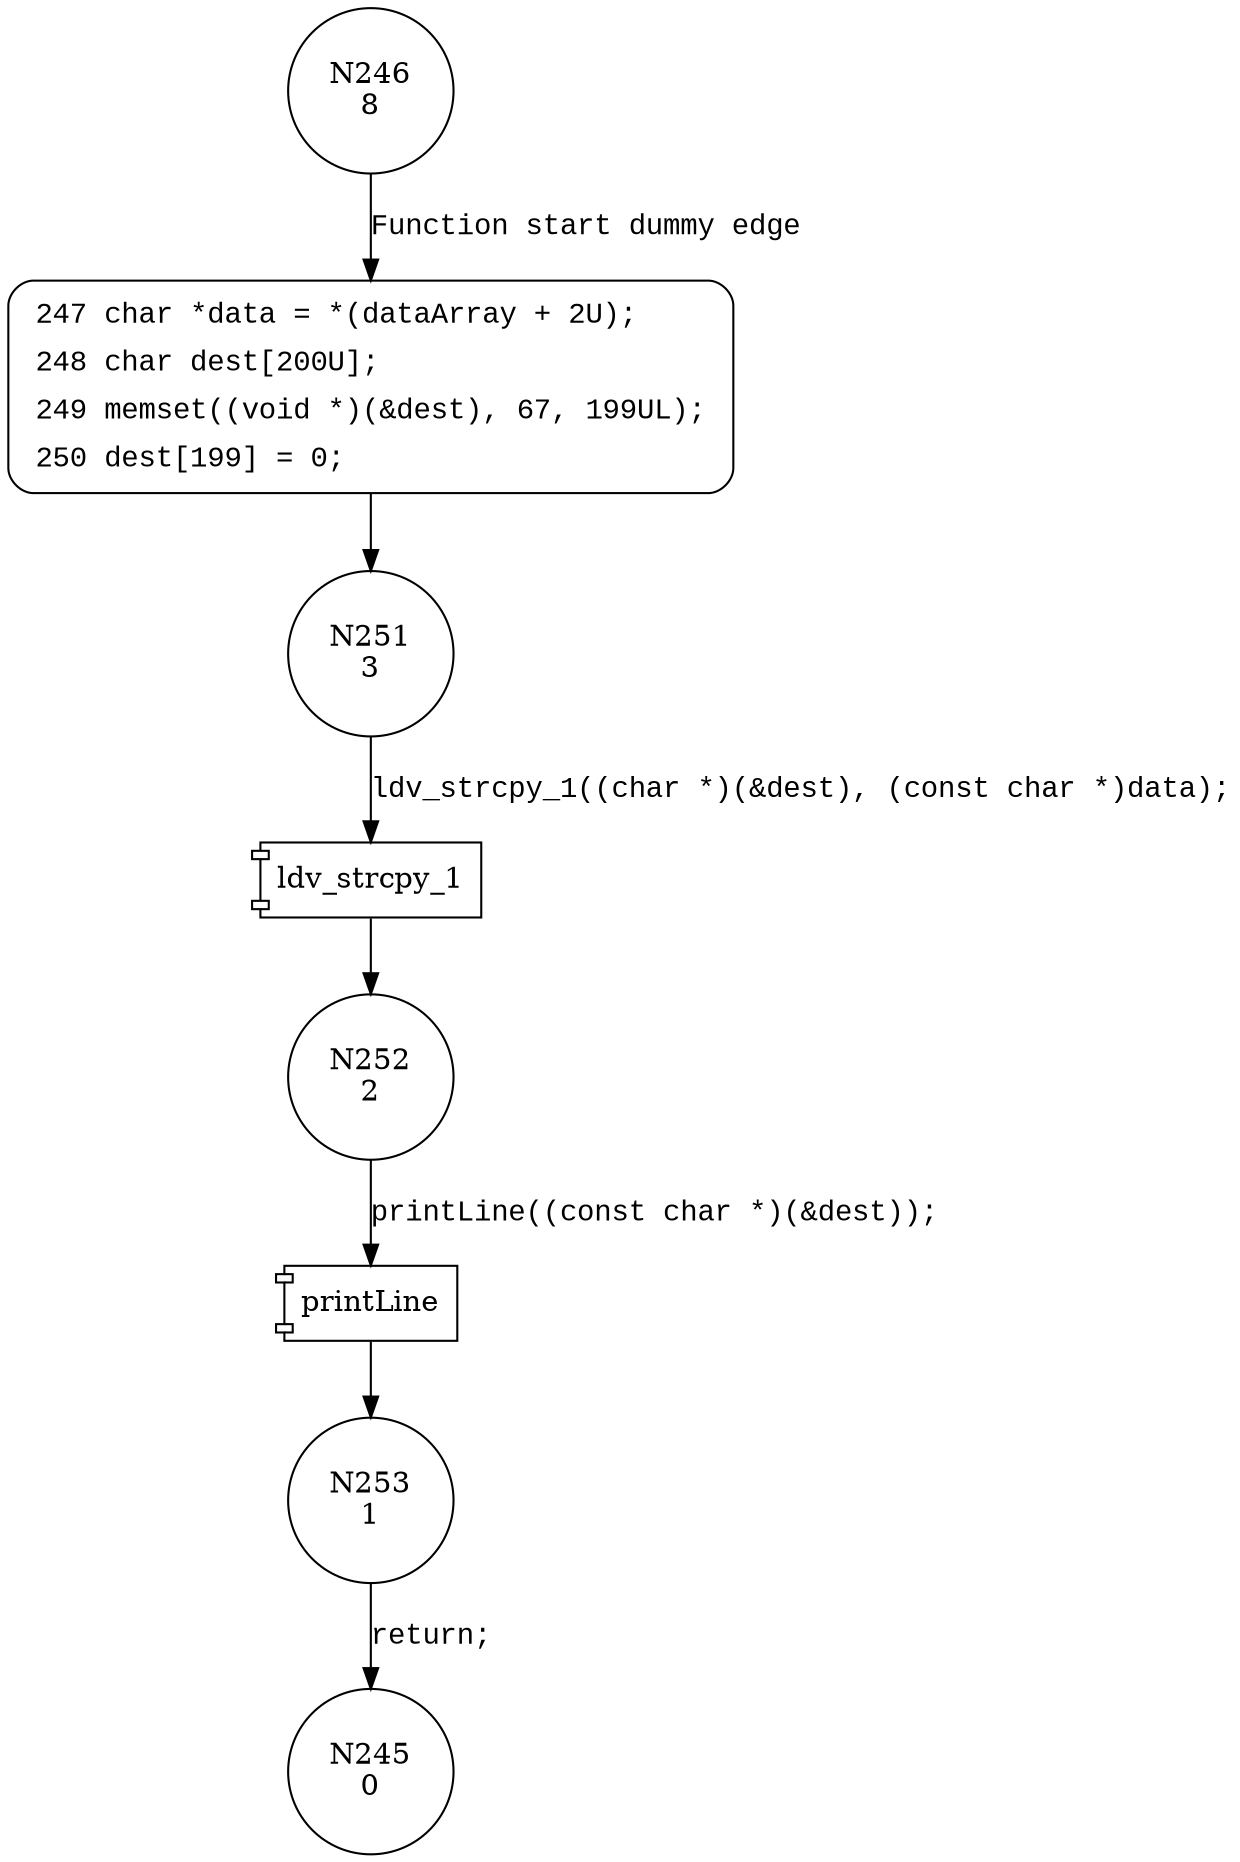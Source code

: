 digraph CWE127_Buffer_Underread__char_alloca_cpy_66b_badSink {
246 [shape="circle" label="N246\n8"]
247 [shape="circle" label="N247\n7"]
251 [shape="circle" label="N251\n3"]
252 [shape="circle" label="N252\n2"]
253 [shape="circle" label="N253\n1"]
245 [shape="circle" label="N245\n0"]
247 [style="filled,bold" penwidth="1" fillcolor="white" fontname="Courier New" shape="Mrecord" label=<<table border="0" cellborder="0" cellpadding="3" bgcolor="white"><tr><td align="right">247</td><td align="left">char *data = *(dataArray + 2U);</td></tr><tr><td align="right">248</td><td align="left">char dest[200U];</td></tr><tr><td align="right">249</td><td align="left">memset((void *)(&amp;dest), 67, 199UL);</td></tr><tr><td align="right">250</td><td align="left">dest[199] = 0;</td></tr></table>>]
247 -> 251[label=""]
246 -> 247 [label="Function start dummy edge" fontname="Courier New"]
100019 [shape="component" label="ldv_strcpy_1"]
251 -> 100019 [label="ldv_strcpy_1((char *)(&dest), (const char *)data);" fontname="Courier New"]
100019 -> 252 [label="" fontname="Courier New"]
100020 [shape="component" label="printLine"]
252 -> 100020 [label="printLine((const char *)(&dest));" fontname="Courier New"]
100020 -> 253 [label="" fontname="Courier New"]
253 -> 245 [label="return;" fontname="Courier New"]
}